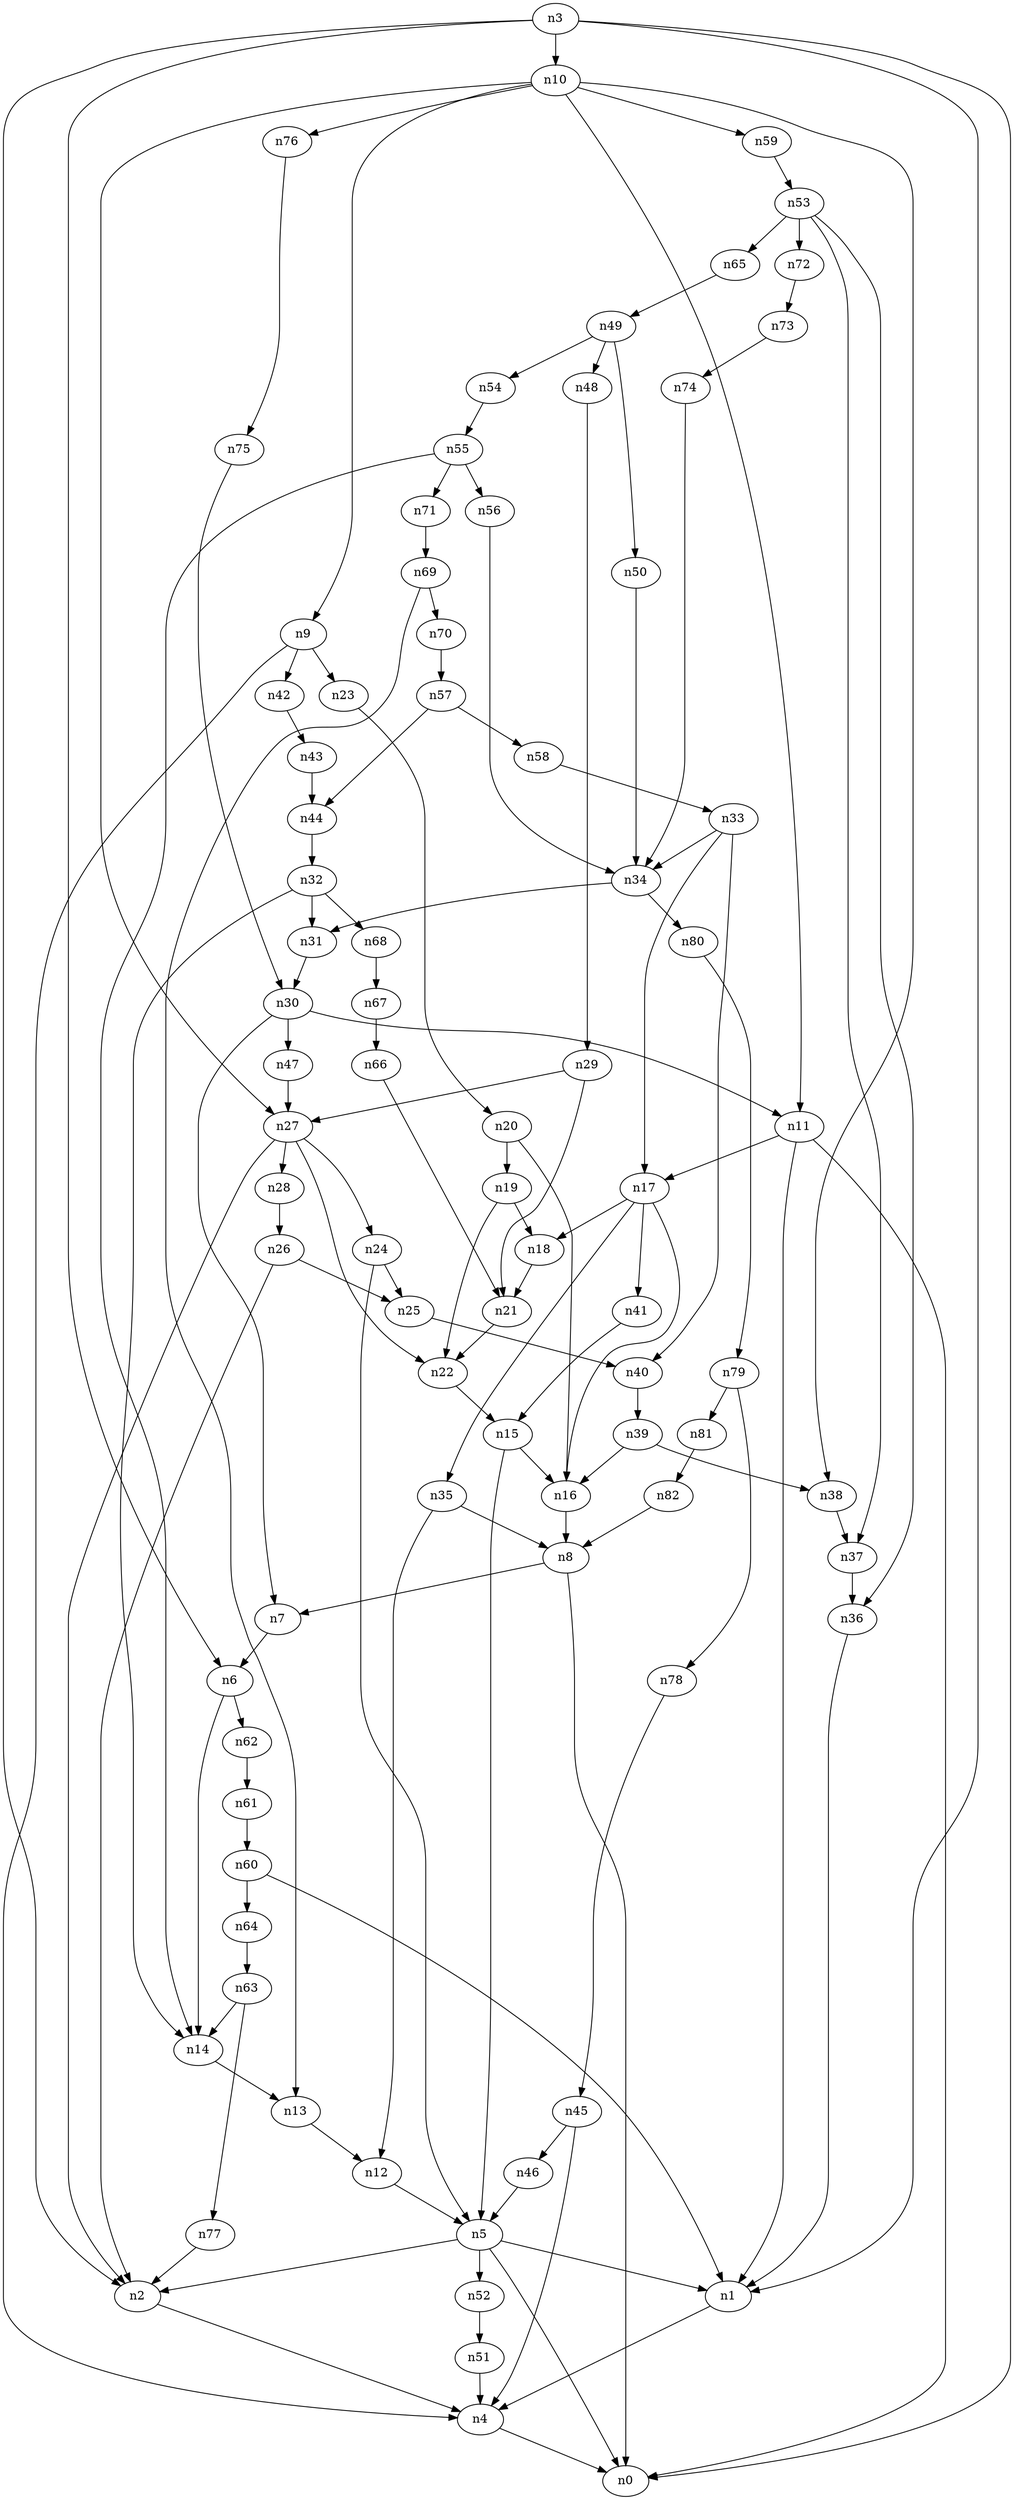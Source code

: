 digraph G {
	n1 -> n4	 [_graphml_id=e4];
	n2 -> n4	 [_graphml_id=e7];
	n3 -> n0	 [_graphml_id=e0];
	n3 -> n1	 [_graphml_id=e3];
	n3 -> n2	 [_graphml_id=e6];
	n3 -> n6	 [_graphml_id=e9];
	n3 -> n10	 [_graphml_id=e15];
	n4 -> n0	 [_graphml_id=e1];
	n5 -> n0	 [_graphml_id=e2];
	n5 -> n1	 [_graphml_id=e5];
	n5 -> n2	 [_graphml_id=e8];
	n5 -> n52	 [_graphml_id=e83];
	n6 -> n14	 [_graphml_id=e22];
	n6 -> n62	 [_graphml_id=e100];
	n7 -> n6	 [_graphml_id=e10];
	n8 -> n0	 [_graphml_id=e12];
	n8 -> n7	 [_graphml_id=e11];
	n9 -> n4	 [_graphml_id=e13];
	n9 -> n23	 [_graphml_id=e35];
	n9 -> n42	 [_graphml_id=e67];
	n10 -> n9	 [_graphml_id=e14];
	n10 -> n11	 [_graphml_id=e18];
	n10 -> n27	 [_graphml_id=e42];
	n10 -> n38	 [_graphml_id=e60];
	n10 -> n59	 [_graphml_id=e94];
	n10 -> n76	 [_graphml_id=e123];
	n11 -> n0	 [_graphml_id=e17];
	n11 -> n1	 [_graphml_id=e16];
	n11 -> n17	 [_graphml_id=e26];
	n12 -> n5	 [_graphml_id=e19];
	n13 -> n12	 [_graphml_id=e20];
	n14 -> n13	 [_graphml_id=e21];
	n15 -> n5	 [_graphml_id=e23];
	n15 -> n16	 [_graphml_id=e24];
	n16 -> n8	 [_graphml_id=e25];
	n17 -> n16	 [_graphml_id=e27];
	n17 -> n18	 [_graphml_id=e28];
	n17 -> n35	 [_graphml_id=e55];
	n17 -> n41	 [_graphml_id=e64];
	n18 -> n21	 [_graphml_id=e32];
	n19 -> n18	 [_graphml_id=e29];
	n19 -> n22	 [_graphml_id=e34];
	n20 -> n16	 [_graphml_id=e31];
	n20 -> n19	 [_graphml_id=e30];
	n21 -> n22	 [_graphml_id=e33];
	n22 -> n15	 [_graphml_id=e37];
	n23 -> n20	 [_graphml_id=e36];
	n24 -> n5	 [_graphml_id=e38];
	n24 -> n25	 [_graphml_id=e39];
	n25 -> n40	 [_graphml_id=e63];
	n26 -> n2	 [_graphml_id=e41];
	n26 -> n25	 [_graphml_id=e40];
	n27 -> n2	 [_graphml_id=e96];
	n27 -> n22	 [_graphml_id=e86];
	n27 -> n24	 [_graphml_id=e66];
	n27 -> n28	 [_graphml_id=e43];
	n28 -> n26	 [_graphml_id=e44];
	n29 -> n21	 [_graphml_id=e46];
	n29 -> n27	 [_graphml_id=e45];
	n30 -> n7	 [_graphml_id=e47];
	n30 -> n11	 [_graphml_id=e56];
	n30 -> n47	 [_graphml_id=e75];
	n31 -> n30	 [_graphml_id=e48];
	n32 -> n14	 [_graphml_id=e50];
	n32 -> n31	 [_graphml_id=e49];
	n32 -> n68	 [_graphml_id=e110];
	n33 -> n17	 [_graphml_id=e51];
	n33 -> n34	 [_graphml_id=e52];
	n33 -> n40	 [_graphml_id=e126];
	n34 -> n31	 [_graphml_id=e53];
	n34 -> n80	 [_graphml_id=e130];
	n35 -> n8	 [_graphml_id=e54];
	n35 -> n12	 [_graphml_id=e106];
	n36 -> n1	 [_graphml_id=e57];
	n37 -> n36	 [_graphml_id=e58];
	n38 -> n37	 [_graphml_id=e59];
	n39 -> n16	 [_graphml_id=e61];
	n39 -> n38	 [_graphml_id=e76];
	n40 -> n39	 [_graphml_id=e62];
	n41 -> n15	 [_graphml_id=e65];
	n42 -> n43	 [_graphml_id=e68];
	n43 -> n44	 [_graphml_id=e69];
	n44 -> n32	 [_graphml_id=e70];
	n45 -> n4	 [_graphml_id=e71];
	n45 -> n46	 [_graphml_id=e72];
	n46 -> n5	 [_graphml_id=e73];
	n47 -> n27	 [_graphml_id=e74];
	n48 -> n29	 [_graphml_id=e77];
	n49 -> n48	 [_graphml_id=e78];
	n49 -> n50	 [_graphml_id=e79];
	n49 -> n54	 [_graphml_id=e87];
	n50 -> n34	 [_graphml_id=e80];
	n51 -> n4	 [_graphml_id=e81];
	n52 -> n51	 [_graphml_id=e82];
	n53 -> n36	 [_graphml_id=e84];
	n53 -> n37	 [_graphml_id=e85];
	n53 -> n65	 [_graphml_id=e105];
	n53 -> n72	 [_graphml_id=e117];
	n54 -> n55	 [_graphml_id=e88];
	n55 -> n14	 [_graphml_id=e116];
	n55 -> n56	 [_graphml_id=e89];
	n55 -> n71	 [_graphml_id=e114];
	n56 -> n34	 [_graphml_id=e90];
	n57 -> n44	 [_graphml_id=e91];
	n57 -> n58	 [_graphml_id=e92];
	n58 -> n33	 [_graphml_id=e93];
	n59 -> n53	 [_graphml_id=e95];
	n60 -> n1	 [_graphml_id=e97];
	n60 -> n64	 [_graphml_id=e103];
	n61 -> n60	 [_graphml_id=e98];
	n62 -> n61	 [_graphml_id=e99];
	n63 -> n14	 [_graphml_id=e101];
	n63 -> n77	 [_graphml_id=e124];
	n64 -> n63	 [_graphml_id=e102];
	n65 -> n49	 [_graphml_id=e104];
	n66 -> n21	 [_graphml_id=e107];
	n67 -> n66	 [_graphml_id=e108];
	n68 -> n67	 [_graphml_id=e109];
	n69 -> n13	 [_graphml_id=e111];
	n69 -> n70	 [_graphml_id=e112];
	n70 -> n57	 [_graphml_id=e113];
	n71 -> n69	 [_graphml_id=e115];
	n72 -> n73	 [_graphml_id=e118];
	n73 -> n74	 [_graphml_id=e119];
	n74 -> n34	 [_graphml_id=e120];
	n75 -> n30	 [_graphml_id=e121];
	n76 -> n75	 [_graphml_id=e122];
	n77 -> n2	 [_graphml_id=e125];
	n78 -> n45	 [_graphml_id=e127];
	n79 -> n78	 [_graphml_id=e128];
	n79 -> n81	 [_graphml_id=e131];
	n80 -> n79	 [_graphml_id=e129];
	n81 -> n82	 [_graphml_id=e132];
	n82 -> n8	 [_graphml_id=e133];
}
